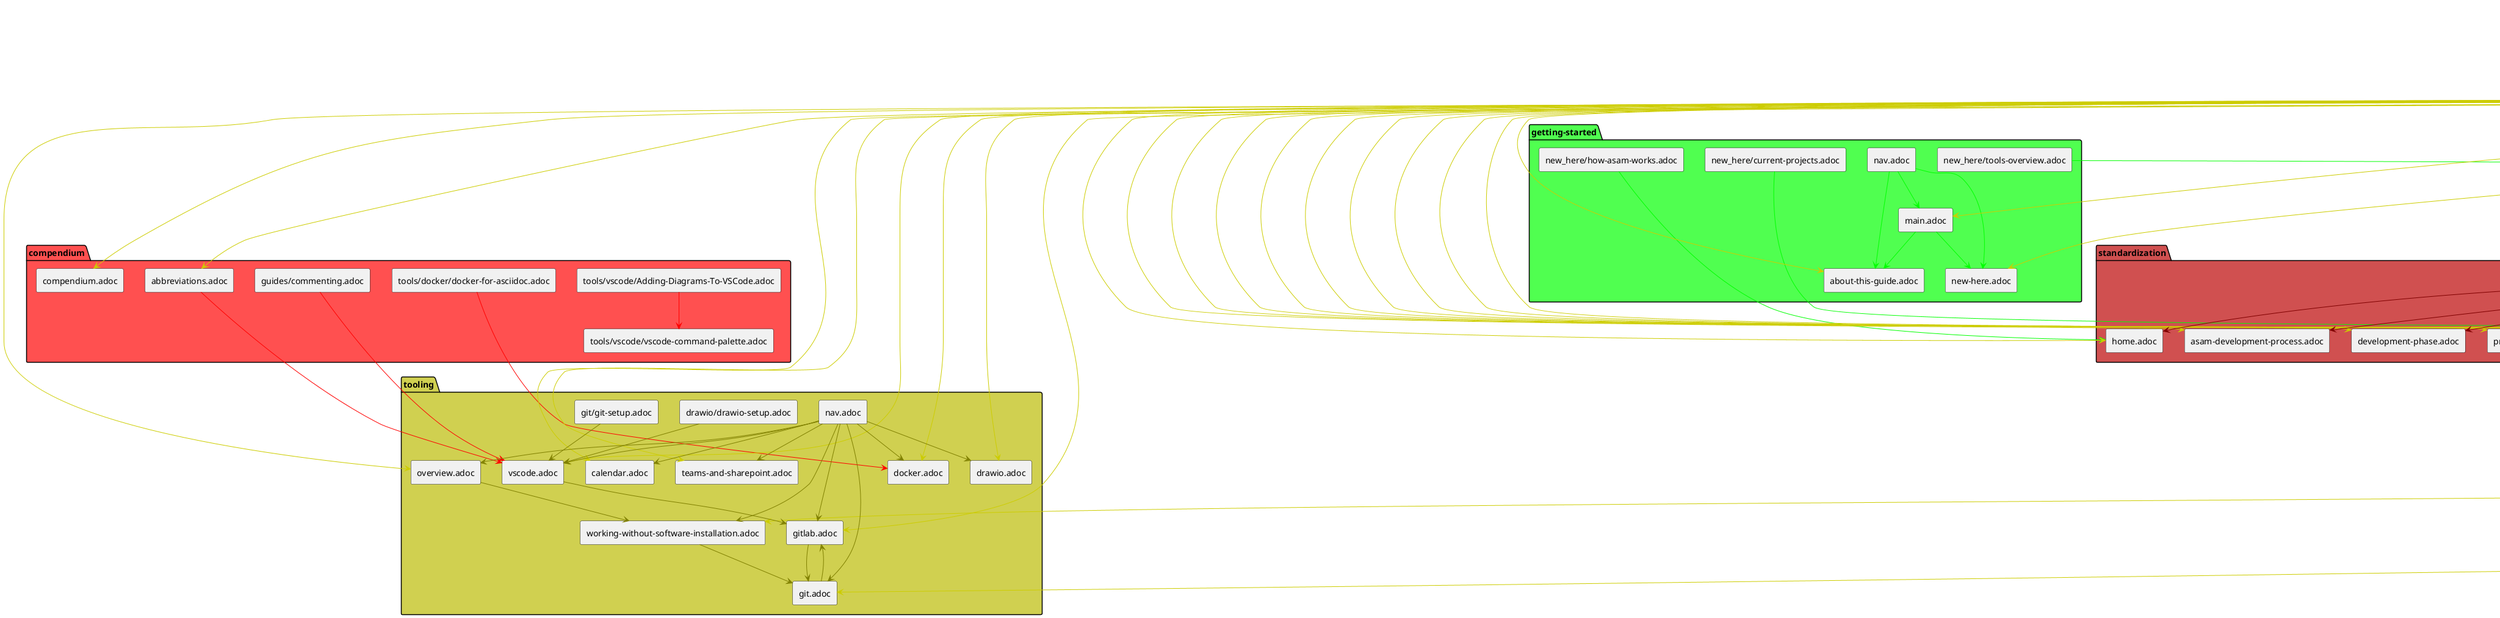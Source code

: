 @startuml
package ROOT #5050d0 {
rectangle "home.adoc" as f5_3
}
package compendium #ff5050 {
rectangle "abbreviations.adoc" as f0_2
rectangle "guides/commenting.adoc" as f0_16
rectangle "tools/docker/docker-for-asciidoc.adoc" as f0_48
rectangle "tools/vscode/vscode-command-palette.adoc" as f0_95
rectangle "tools/vscode/Adding-Diagrams-To-VSCode.adoc" as f0_89
rectangle "compendium.adoc" as f0_3
}
package getting-involved #5050ff {
rectangle "home.adoc" as f1_2
rectangle "nav.adoc" as f1_1
rectangle "new-idea.adoc" as f1_3
}
package getting-started #50ff50 {
rectangle "main.adoc" as f2_3
rectangle "nav.adoc" as f2_1
rectangle "new-here.adoc" as f2_4
rectangle "about-this-guide.adoc" as f2_2
rectangle "new_here/current-projects.adoc" as f2_9
rectangle "new_here/how-asam-works.adoc" as f2_10
rectangle "new_here/tools-overview.adoc" as f2_14
}
package project-guide #ffff50 {
rectangle "home.adoc" as f3_10
rectangle "nav.adoc" as f3_1
rectangle "content-structure.adoc" as f3_8
rectangle "add-new-module.adoc" as f3_4
rectangle "pages-vs-partials.adoc" as f3_13
rectangle "add-a-page.adoc" as f3_2
rectangle "add-task-page.adoc" as f3_5
rectangle "add-a-partial.adoc" as f3_3
rectangle "images.adoc" as f3_11
rectangle "examples.adoc" as f3_9
rectangle "attachments.adoc" as f3_7
rectangle "special-macros.adoc" as f3_14
rectangle "used-attributes.adoc" as f3_15
rectangle "add-tool-page.adoc" as f3_6
rectangle "link-concept.adoc" as f3_12
}
package role-specific #ff50ff {
rectangle "home.adoc" as f4_3
rectangle "gtm.adoc" as f4_2
rectangle "project-lead.adoc" as f4_4
rectangle "reviewer.adoc" as f4_5
rectangle "service-provider.adoc" as f4_6
rectangle "standard-manager.adoc" as f4_7
rectangle "standard-user.adoc" as f4_8
rectangle "technical-writer.adoc" as f4_9
rectangle "wg-member.adoc" as f4_10
rectangle "nav.adoc" as f4_1
}
package standardization #d05050 {
rectangle "project-ideation.adoc" as f6_8
rectangle "home.adoc" as f6_6
rectangle "deliverables.adoc" as f6_4
rectangle "asam-development-process.adoc" as f6_2
rectangle "development-phase.adoc" as f6_5
rectangle "proposal-phase.adoc" as f6_11
rectangle "release-phase.adoc" as f6_12
rectangle "review-phase.adoc" as f6_13
rectangle "project-setup.adoc" as f6_9
rectangle "project-types.adoc" as f6_10
rectangle "creation-of-standards.adoc" as f6_3
rectangle "issue-resolution.adoc" as f6_7
rectangle "nav.adoc" as f6_1
}
package tooling #d0d050 {
rectangle "vscode.adoc" as f7_9
rectangle "docker.adoc" as f7_3
rectangle "drawio.adoc" as f7_4
rectangle "git.adoc" as f7_5
rectangle "gitlab.adoc" as f7_6
rectangle "working-without-software-installation.adoc" as f7_10
rectangle "overview.adoc" as f7_7
rectangle "calendar.adoc" as f7_2
rectangle "teams-and-sharepoint.adoc" as f7_8
rectangle "nav.adoc" as f7_1
rectangle "drawio/drawio-setup.adoc" as f7_16
rectangle "git/git-setup.adoc" as f7_19
}

f0_2 --[#FF0000]--> f7_9
f0_16 --[#FF0000]--> f7_9
f0_48 --[#FF0000]--> f7_3
f0_89 -[#FF0000]-> f0_95
f1_1 -[#0000FF]-> f1_2
f1_1 -[#0000FF]-> f1_3
f1_3 --[#0000FF]--> f6_8
f2_1 -[#00FF00]-> f2_3
f2_1 -[#00FF00]-> f2_4
f2_1 -[#00FF00]-> f2_2
f2_3 -[#00FF00]-> f2_4
f2_3 -[#00FF00]-> f2_2
f2_9 --[#00FF00]--> f6_8
f2_10 --[#00FF00]--> f6_6
f2_14 --[#00FF00]--> f4_3
f3_1 -[#CCCC00]-> f3_10
f3_1 -[#CCCC00]-> f3_8
f3_1 -[#CCCC00]-> f3_4
f3_1 -[#CCCC00]-> f3_13
f3_1 -[#CCCC00]-> f3_2
f3_1 -[#CCCC00]-> f3_5
f3_1 -[#CCCC00]-> f3_3
f3_1 -[#CCCC00]-> f3_11
f3_1 -[#CCCC00]-> f3_9
f3_1 -[#CCCC00]-> f3_7
f3_1 -[#CCCC00]-> f3_14
f3_1 -[#CCCC00]-> f3_15
f3_2 -[#CCCC00]-> f3_3
f3_2 -[#CCCC00]-> f3_13
f3_2 -[#CCCC00]-> f3_8
f3_4 -[#CCCC00]-> f3_8
f3_5 -[#CCCC00]-> f3_8
f3_6 -[#CCCC00]-> f3_8
f3_13 -[#CCCC00]-> f3_2
f3_13 -[#CCCC00]-> f3_3
f3_15 --[#CCCC00]--> f0_2
f3_15 --[#CCCC00]--> f2_2
f3_15 -[#CCCC00]-> f3_4
f3_15 -[#CCCC00]-> f3_8
f3_15 -[#CCCC00]-> f3_14
f3_15 --[#CCCC00]--> f4_3
f3_15 -[#CCCC00]-> f3_15
f3_15 --[#CCCC00]--> f0_3
f3_15 --[#CCCC00]--> f6_4
f3_15 --[#CCCC00]--> f6_2
f3_15 --[#CCCC00]--> f6_5
f3_15 --[#CCCC00]--> f7_3
f3_15 --[#CCCC00]--> f7_4
f3_15 -[#CCCC00]-> f3_12
f3_15 --[#CCCC00]--> f1_2
f3_15 --[#CCCC00]--> f7_5
f3_15 --[#CCCC00]--> f7_6
f3_15 --[#CCCC00]--> f7_10
f3_15 --[#CCCC00]--> f5_3
f3_15 --[#CCCC00]--> f1_3
f3_15 --[#CCCC00]--> f6_8
f3_15 --[#CCCC00]--> f2_3
f3_15 -[#CCCC00]-> f3_10
f3_15 --[#CCCC00]--> f6_6
f3_15 --[#CCCC00]--> f7_7
f3_15 --[#CCCC00]--> f7_2
f3_15 --[#CCCC00]--> f7_8
f3_15 -[#CCCC00]-> f3_2
f3_15 -[#CCCC00]-> f3_3
f3_15 -[#CCCC00]-> f3_5
f3_15 --[#CCCC00]--> f2_4
f3_15 -[#CCCC00]-> f3_13
f3_15 --[#CCCC00]--> f6_11
f3_15 --[#CCCC00]--> f6_12
f3_15 --[#CCCC00]--> f6_13
f3_15 --[#CCCC00]--> f6_9
f3_15 --[#CCCC00]--> f6_10
f3_15 --[#CCCC00]--> f7_9
f3_15 --[#CCCC00]--> f4_2
f3_15 --[#CCCC00]--> f4_4
f3_15 --[#CCCC00]--> f4_5
f3_15 --[#CCCC00]--> f4_6
f3_15 --[#CCCC00]--> f4_7
f3_15 --[#CCCC00]--> f4_8
f3_15 --[#CCCC00]--> f4_9
f3_15 --[#CCCC00]--> f4_10
f3_15 --[#CCCC00]--> f6_3
f3_15 --[#CCCC00]--> f6_7
f3_15 -[#CCCC00]-> f3_6
f4_1 -[#FF00FF]-> f4_3
f4_1 -[#FF00FF]-> f4_2
f4_1 -[#FF00FF]-> f4_4
f4_1 -[#FF00FF]-> f4_10
f4_1 -[#FF00FF]-> f4_5
f4_1 -[#FF00FF]-> f4_9
f4_1 -[#FF00FF]-> f4_6
f4_1 -[#FF00FF]-> f4_7
f4_1 -[#FF00FF]-> f4_8
f6_1 -[#800000]-> f6_6
f6_1 -[#800000]-> f6_10
f6_1 -[#800000]-> f6_2
f6_1 -[#800000]-> f6_8
f6_1 -[#800000]-> f6_11
f6_1 -[#800000]-> f6_5
f6_1 -[#800000]-> f6_13
f6_1 -[#800000]-> f6_12
f6_1 -[#800000]-> f6_9
f6_1 -[#800000]-> f6_3
f6_1 -[#800000]-> f6_7
f7_1 -[#808000]-> f7_7
f7_1 -[#808000]-> f7_10
f7_1 -[#808000]-> f7_6
f7_1 -[#808000]-> f7_2
f7_1 -[#808000]-> f7_8
f7_1 -[#808000]-> f7_9
f7_1 -[#808000]-> f7_5
f7_1 -[#808000]-> f7_4
f7_1 -[#808000]-> f7_3
f7_5 -[#808000]-> f7_6
f7_6 -[#808000]-> f7_5
f7_7 -[#808000]-> f7_10
f7_9 -[#808000]-> f7_6
f7_10 -[#808000]-> f7_5
f7_16 -[#808000]-> f7_9
f7_19 -[#808000]-> f7_9

@enduml